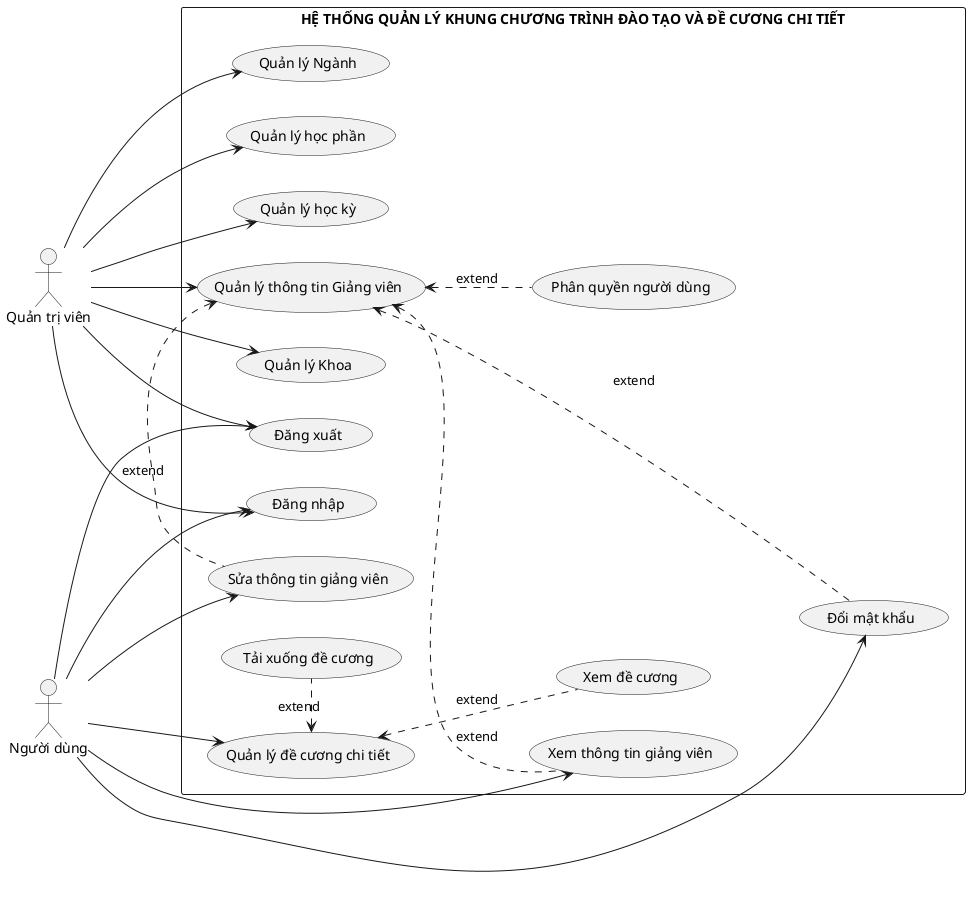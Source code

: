 @startuml uc
'skinparam linetype ortho
'scale  2/3
left to right direction
actor "Quản trị viên" as ad
actor "Người dùng" as us

rectangle "HỆ THỐNG QUẢN LÝ KHUNG CHƯƠNG TRÌNH ĐÀO TẠO VÀ ĐỀ CƯƠNG CHI TIẾT" {
  usecase "Đăng xuất" as dx
  usecase "Quản lý thông tin Giảng viên" as qlttgv
  usecase "Đăng nhập" as dn
  usecase "Quản lý đề cương chi tiết" as qldcct
  'usecase "Quản lý chương trình đạo tạo" as qlctdt
  usecase "Xem thông tin giảng viên" as xttgv
  usecase "Sửa thông tin giảng viên" as sttgv
  usecase "Đổi mật khẩu" as dmk
  usecase "Tải xuống đề cương" as txdc
  usecase "Xem đề cương" as xdc
  'usecase "Xem chương trình đào tạo" as xctdt
  usecase "Quản lý Khoa" as qlk
  usecase "Quản lý Ngành" as qln
  usecase "Quản lý học phần" as qlhp
  usecase "Quản lý học kỳ" as qlhk
  ' quantrivien
  usecase "Phân quyền người dùng" as pqnd
}

us --> dn
ad -> dn
qlttgv <.. xttgv : extend
qlttgv <... dmk : extend
qlttgv <. sttgv : extend
us -> xttgv
us --> dmk
us -> sttgv
qldcct <. txdc : extend
qldcct <.. xdc : extend
qlttgv <.. pqnd : extend
ad --> qlttgv
ad --> dx
us -> dx
'qlctdt <. xctdt : extend
'us --> xctdt
us -> qldcct
ad -> qlk
ad -> qln
ad -> qlhp
ad -> qlhk

@enduml